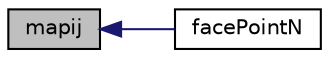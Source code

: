 digraph "mapij"
{
  bgcolor="transparent";
  edge [fontname="Helvetica",fontsize="10",labelfontname="Helvetica",labelfontsize="10"];
  node [fontname="Helvetica",fontsize="10",shape=record];
  rankdir="LR";
  Node10797 [label="mapij",height=0.2,width=0.4,color="black", fillcolor="grey75", style="filled", fontcolor="black"];
  Node10797 -> Node10798 [dir="back",color="midnightblue",fontsize="10",style="solid",fontname="Helvetica"];
  Node10798 [label="facePointN",height=0.2,width=0.4,color="black",URL="$a21851.html#a90528f2796b25fc82f0542052e2ffec0"];
}
